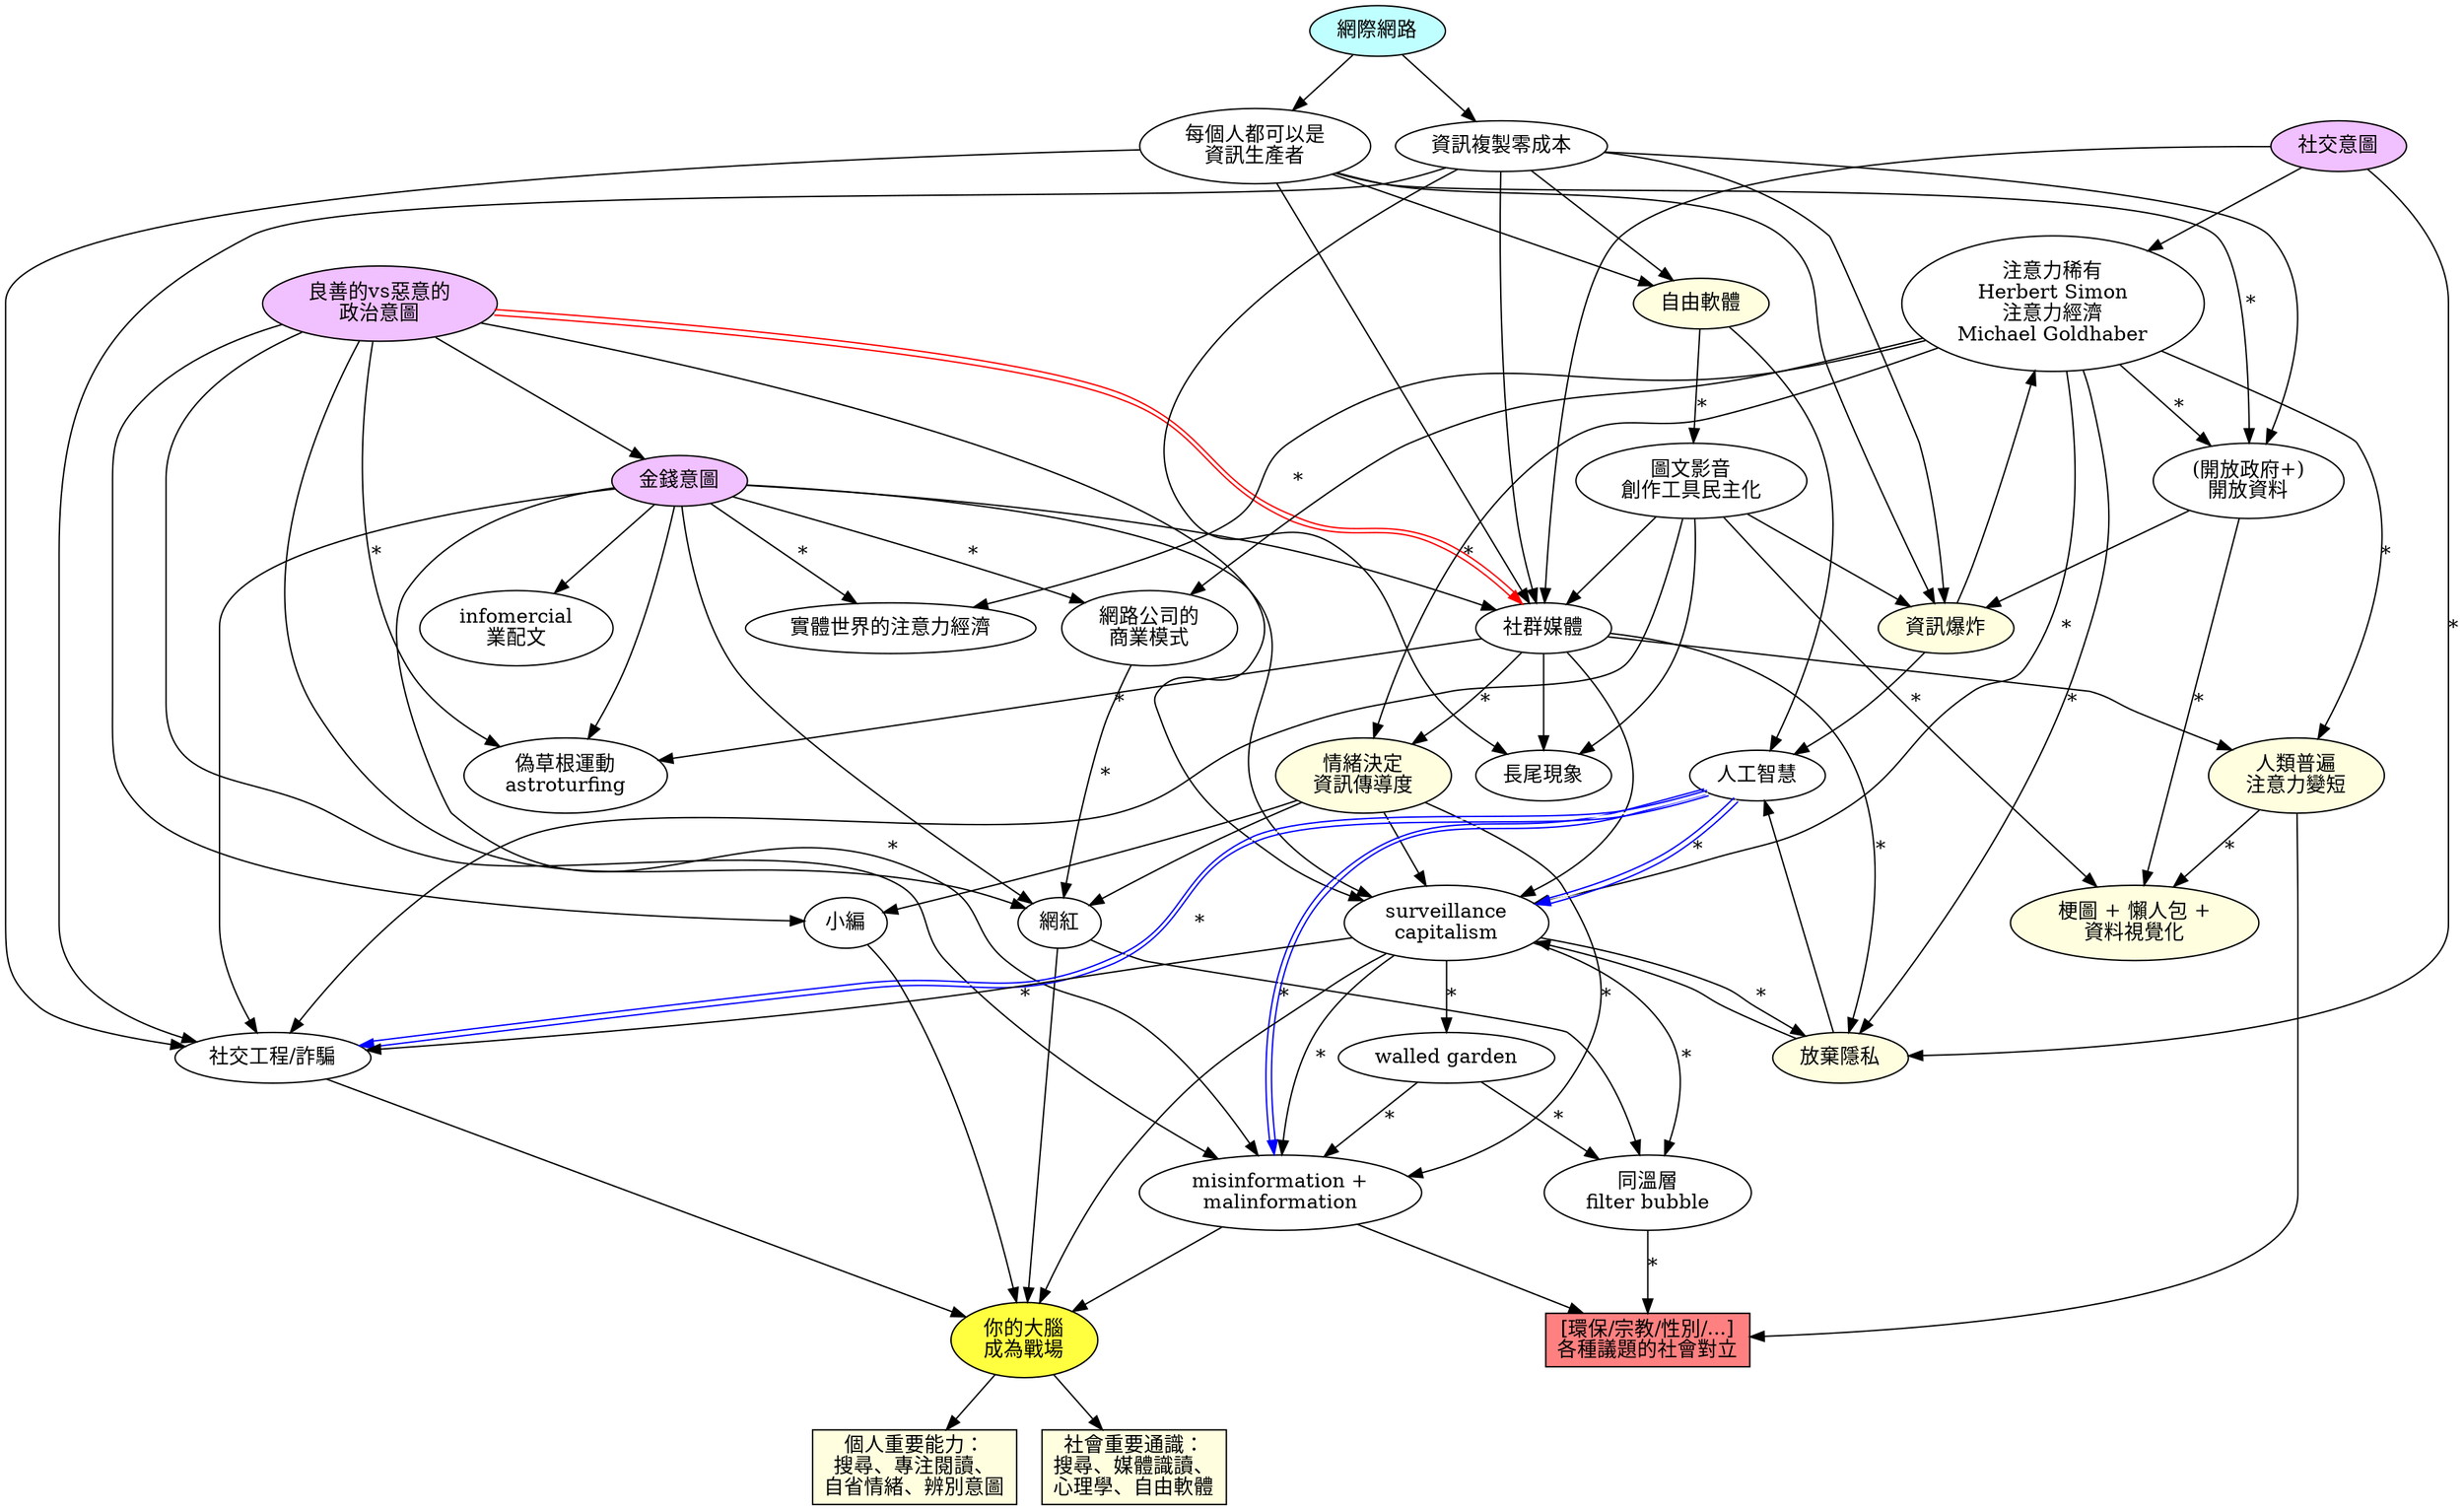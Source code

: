digraph "頭腦爭霸戰" {

    rankdir = TB;
    overlap = scale;

    social_motivation [ label="社交意圖"; style=filled; fillcolor="#f0c0ff" ];
    monetary_motivation [ label="金錢意圖"; style=filled; fillcolor="#f0c0ff" ];
    political_motivation [ label="良善的vs惡意的\n政治意圖"; style=filled; fillcolor="#f0c0ff" ];
    internet [ label="網際網路" style=filled; fillcolor="#c0ffff" ];
    copy_cost_0 [ label="資訊複製零成本" ];
    open_data [ label="(開放政府+)\n開放資料" ];
    everone_producer [ label="每個人都可以是\n資訊生產者" ];
    free_software [ label="自由軟體"; style=filled; fillcolor="#ffffe0" ];
    dem_prod_tool [ label="圖文影音\n創作工具民主化" ];
    info_explosion [ label="資訊爆炸"; style=filled; fillcolor="#ffffe0" ];
    attention_scarcity [ label="注意力稀有\nHerbert Simon\n注意力經濟\nMichael Goldhaber" ];
    physical_ae [ label="實體世界的注意力經濟" ];
    social_media [ label="社群媒體" ];
    astroturfing [ label="偽草根運動\nastroturfing" ];
    emotion [ label="情緒決定\n資訊傳導度"; style=filled; fillcolor="#ffffe0" ];
    attention_span [ label="人類普遍\n注意力變短"; style=filled; fillcolor="#ffffe0" ];
    visualization [ label="梗圖 + 懶人包 +\n資料視覺化"; style=filled; fillcolor="#ffffe0" ];
    long_tail [ label="長尾現象" ];
    infomercial [ label="infomercial\n業配文" ];
    kol [ label="網紅" ];
    google_bm [ label="網路公司的\n商業模式" ];
    artificial_intelligence [ label="人工智慧" ];
    misinformation [ label="misinformation +\nmalinformation" ];
    giving_up_privacy [ label="放棄隱私"; style=filled; fillcolor="#ffffe0" ];
    filter_bubble [ label="同溫層\nfilter bubble" ];
    surveillance_capitalism [ label="surveillance\ncapitalism" ];
    walled_garden [ label="walled garden" ];
    social_engineering [ label="社交工程/詐騙" ];
    editor [ label="小編" ];
    your_brain [ label="你的大腦\n成為戰場"; style=filled; fillcolor="#ffff40" ];
    conflict [ shape=rectangle; label="[環保/宗教/性別/...]\n各種議題的社會對立"; style=filled; fillcolor="#ff8080"; ];
    important_personal [ shape=rectangle; label="個人重要能力：\n搜尋、專注閱讀、\n自省情緒、辨別意圖"; style=filled; fillcolor="#ffffe0" ];
    important_societal [ shape=rectangle; label="社會重要通識：\n搜尋、媒體識讀、\n心理學、自由軟體"; style=filled; fillcolor="#ffffe0" ];

    # # # # # # # # # # # # # # # # # # # # 

    internet -> { copy_cost_0 everone_producer } -> free_software;
    free_software -> dem_prod_tool [ label="*"; labeltooltip="inkscape\ngimp\naudacity" ];
    { everone_producer copy_cost_0 dem_prod_tool } -> { info_explosion social_engineering };
    { social_motivation info_explosion } -> attention_scarcity;
    { social_motivation dem_prod_tool everone_producer copy_cost_0 } -> social_media;
    political_motivation -> social_media [ color="#ff0000:white:#ff0000"; label="*"; labeltooltip="言論管制、\n集權國家" ];
    { dem_prod_tool copy_cost_0 social_media } -> long_tail;
    monetary_motivation -> physical_ae [ label="*"; labeltooltip="四川航空 免費巴士\ndigital license plate ads" ];
    attention_scarcity -> physical_ae;
    attention_scarcity -> giving_up_privacy [ label="*"; labeltooltip="selfie" ];
    attention_scarcity -> emotion [ label="*"; labeltooltip="下標題技巧" ];
    attention_scarcity -> open_data [ label="*"; labeltooltip="創用CC" ];
    attention_scarcity -> attention_span [ label="*"; labeltooltip="blog=>twitter\nyoutube=>抖音" ];
    social_media -> attention_span;
    social_media -> giving_up_privacy [ label="*"; labeltooltip="venmo\nthisisyourdigitallife\n300個讚\n元宇宙頭盔" ];
    social_media -> emotion [ label="*"; labeltooltip="一個怒值五個讚" ];
    everone_producer -> open_data [ label="*"; labeltooltip="維基百科\n開放街圖" ];
    copy_cost_0 -> open_data -> info_explosion;
    open_data -> visualization [ label="*"; labeltooltip="Hans Rosling\nOWID" ];
    dem_prod_tool -> visualization [ label="*"; labeltooltip="metabase\ngrafana\nplotly\ngnuplot\nscatplot" ];
    attention_span -> visualization [ label="*"; labeltooltip="infographics" ];
    social_motivation -> giving_up_privacy [ label="*"; labeltooltip="FOMO\nzenly"; ];
    { free_software info_explosion giving_up_privacy } -> artificial_intelligence;
    { monetary_motivation social_media giving_up_privacy } -> surveillance_capitalism;
    attention_scarcity -> surveillance_capitalism [ label="*"; labeltooltip="targeted advertisement"; ];
    kol -> filter_bubble;
    surveillance_capitalism -> filter_bubble [ label="*"; labeltooltip="你也會喜歡\n劍橋分析" ];
    { attention_span misinformation } -> conflict;
    filter_bubble -> conflict [ label="*"; labeltooltip="fan wars" ];
    surveillance_capitalism -> giving_up_privacy [ label="*"; labeltooltip="誘勸改用app\napp內建瀏覽器\n臉書打亂網址" ];
    surveillance_capitalism -> walled_garden [ label="*"; labeltooltip="臉書登入才能讀\nlineline voom？\n抖音？\nbilibili？" ];
    surveillance_capitalism -> social_engineering [ label="*"; labeltooltip="黑市個資" ];
    surveillance_capitalism -> misinformation [ label="*"; labeltooltip="劍橋分析" ];
    walled_garden -> misinformation [ label="*"; labeltooltip="臉書禁備份\nline 群組\nline 內建瀏覽器不能搜尋\nline voom？" ];
    walled_garden -> filter_bubble [ label="*"; labeltooltip="line 群組\nline 內建瀏覽器不能搜尋" ];
    political_motivation -> monetary_motivation;
    monetary_motivation -> { social_media social_engineering infomercial astroturfing };
    attention_scarcity -> google_bm;
    monetary_motivation ->  google_bm [ label="*"; labeltooltip="google\nyoutube\n臉書" ];
    google_bm -> kol [ label="*"; labeltooltip="抖內\n工商服務\n拍賣直播" ];
    social_media -> astroturfing [ label="*"; labeltooltip="we sell likes" ];
    political_motivation -> astroturfing [ label="*"; labeltooltip="蜂蜜檸檬韓粉美國\n" ];
    monetary_motivation -> misinformation [ label="*"; labeltooltip="馬其頓 假新聞\n真相製造機" ];
    political_motivation -> { kol editor misinformation surveillance_capitalism };
    monetary_motivation -> kol;
    emotion -> { kol editor surveillance_capitalism };
    emotion -> misinformation [ label="*"; labeltooltip="盜版/山寨/仿冒\n\npredatory journal?\n很多孩子走了\n近二週致死率全球第三高\n只改一個字的「引導腦補」認知戰\n側翼" ];
    artificial_intelligence -> surveillance_capitalism [color="#0000ff:white:#0000ff"; label="*"; labeltooltip="劍橋分析 2.0" ];
    artificial_intelligence -> social_engineering [color="#0000ff:white:#0000ff"; label="*"; labeltooltip="deepfake" ];
    artificial_intelligence -> misinformation [color="#0000ff:white:#0000ff"; label="*"; labeltooltip="deepfake\n劍橋分析 2.0" ];
    { kol editor misinformation surveillance_capitalism social_engineering } -> your_brain -> { important_personal important_societal }
}

